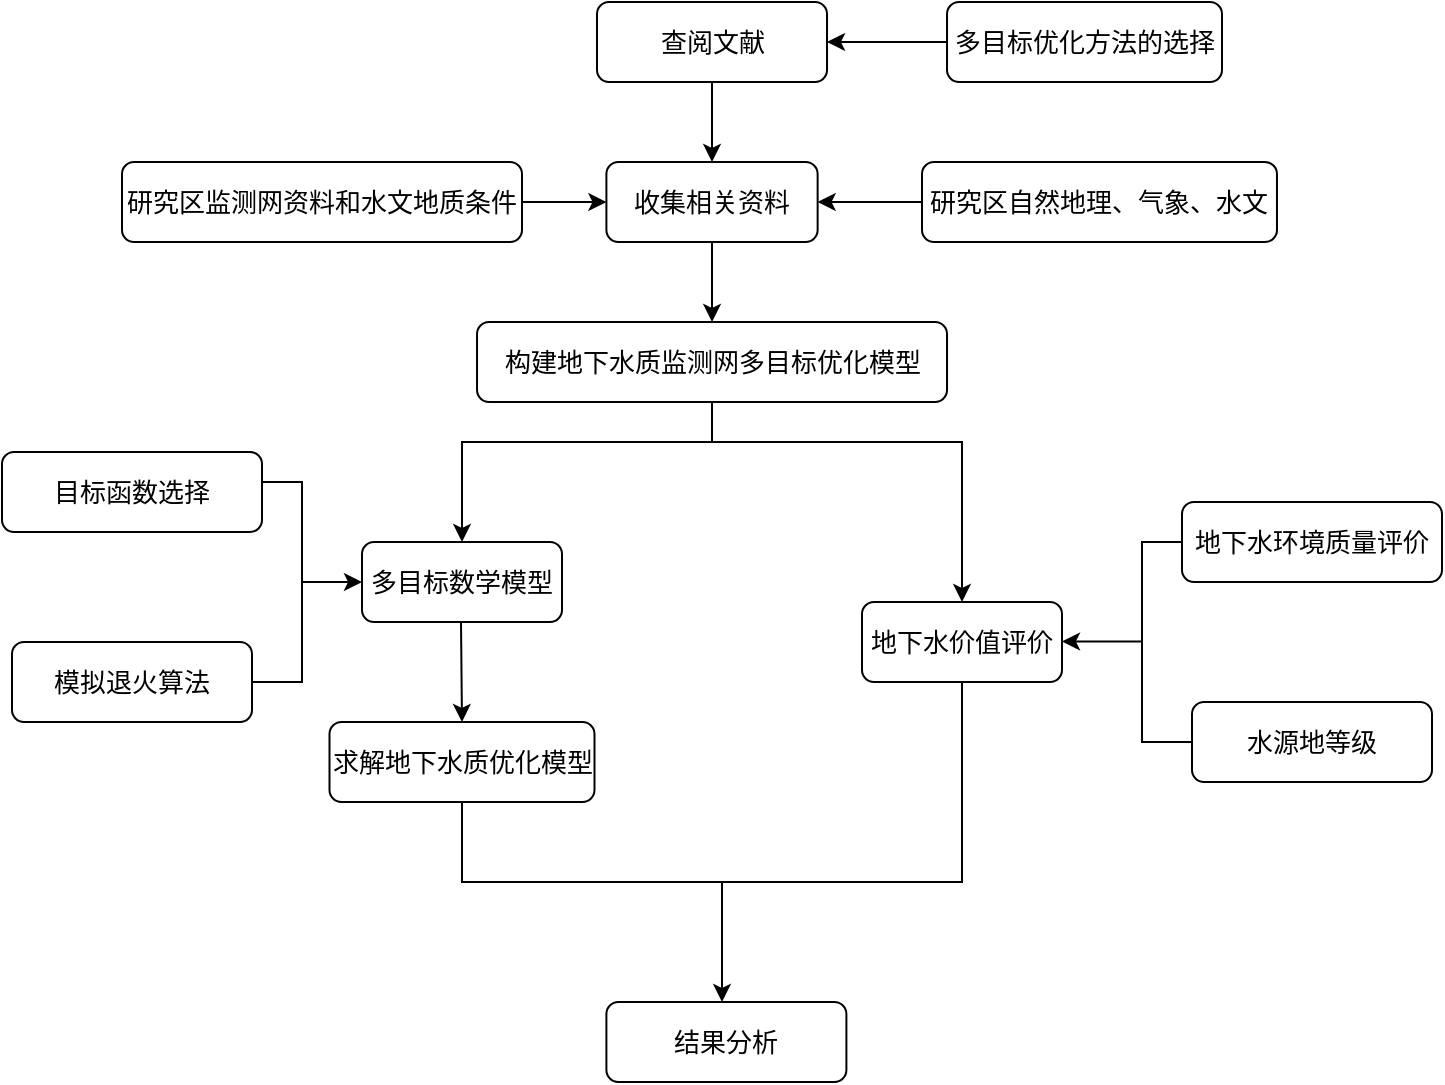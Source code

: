 <mxfile version="13.7.3" type="github">
  <diagram id="0ck0pawBH9vfXzLWm7Me" name="Page-1">
    <mxGraphModel dx="1038" dy="548" grid="1" gridSize="10" guides="1" tooltips="1" connect="1" arrows="1" fold="1" page="1" pageScale="1" pageWidth="827" pageHeight="1169" math="0" shadow="0">
      <root>
        <mxCell id="0" />
        <mxCell id="1" parent="0" />
        <mxCell id="lkLQZSP_R1pv5I7zqP7Q-5" value="" style="edgeStyle=orthogonalEdgeStyle;rounded=0;orthogonalLoop=1;jettySize=auto;html=1;fontSize=13;" parent="1" source="uHcH1gJwnD1Pg5HaktR7-1" target="uHcH1gJwnD1Pg5HaktR7-2" edge="1">
          <mxGeometry relative="1" as="geometry" />
        </mxCell>
        <mxCell id="uHcH1gJwnD1Pg5HaktR7-1" value="查阅文献" style="rounded=1;whiteSpace=wrap;html=1;strokeWidth=1;fontSize=13;" parent="1" vertex="1">
          <mxGeometry x="337.5" y="40" width="115.01" height="40" as="geometry" />
        </mxCell>
        <mxCell id="lkLQZSP_R1pv5I7zqP7Q-9" value="" style="edgeStyle=orthogonalEdgeStyle;rounded=0;orthogonalLoop=1;jettySize=auto;html=1;fontSize=13;" parent="1" source="uHcH1gJwnD1Pg5HaktR7-2" target="lkLQZSP_R1pv5I7zqP7Q-8" edge="1">
          <mxGeometry relative="1" as="geometry" />
        </mxCell>
        <mxCell id="uHcH1gJwnD1Pg5HaktR7-2" value="&lt;font style=&quot;font-size: 13px;&quot;&gt;收集相关资料&lt;/font&gt;" style="whiteSpace=wrap;html=1;rounded=1;fontSize=13;" parent="1" vertex="1">
          <mxGeometry x="342.2" y="120" width="105.62" height="40" as="geometry" />
        </mxCell>
        <mxCell id="lkLQZSP_R1pv5I7zqP7Q-4" value="" style="edgeStyle=orthogonalEdgeStyle;rounded=0;orthogonalLoop=1;jettySize=auto;html=1;fontSize=13;" parent="1" source="lkLQZSP_R1pv5I7zqP7Q-1" target="uHcH1gJwnD1Pg5HaktR7-2" edge="1">
          <mxGeometry relative="1" as="geometry" />
        </mxCell>
        <mxCell id="lkLQZSP_R1pv5I7zqP7Q-1" value="研究区自然地理、气象、水文" style="rounded=1;whiteSpace=wrap;html=1;fontSize=13;" parent="1" vertex="1">
          <mxGeometry x="500" y="120" width="177.49" height="40" as="geometry" />
        </mxCell>
        <mxCell id="lkLQZSP_R1pv5I7zqP7Q-7" value="" style="edgeStyle=orthogonalEdgeStyle;rounded=0;orthogonalLoop=1;jettySize=auto;html=1;fontSize=13;" parent="1" source="lkLQZSP_R1pv5I7zqP7Q-6" target="uHcH1gJwnD1Pg5HaktR7-2" edge="1">
          <mxGeometry relative="1" as="geometry" />
        </mxCell>
        <mxCell id="lkLQZSP_R1pv5I7zqP7Q-6" value="&lt;span style=&quot;font-size: 13px;&quot;&gt;研究区监测网资料和水文地质条件&lt;/span&gt;" style="rounded=1;whiteSpace=wrap;html=1;strokeWidth=1;fontSize=13;" parent="1" vertex="1">
          <mxGeometry x="100" y="120" width="200" height="40" as="geometry" />
        </mxCell>
        <mxCell id="lkLQZSP_R1pv5I7zqP7Q-13" value="" style="edgeStyle=orthogonalEdgeStyle;rounded=0;orthogonalLoop=1;jettySize=auto;html=1;fontSize=13;" parent="1" source="lkLQZSP_R1pv5I7zqP7Q-8" target="lkLQZSP_R1pv5I7zqP7Q-12" edge="1">
          <mxGeometry relative="1" as="geometry">
            <Array as="points">
              <mxPoint x="395" y="260" />
              <mxPoint x="520" y="260" />
            </Array>
          </mxGeometry>
        </mxCell>
        <mxCell id="lkLQZSP_R1pv5I7zqP7Q-8" value="构建地下水质监测网多目标优化模型" style="whiteSpace=wrap;html=1;rounded=1;fontSize=13;" parent="1" vertex="1">
          <mxGeometry x="277.52" y="200" width="234.99" height="40" as="geometry" />
        </mxCell>
        <mxCell id="lkLQZSP_R1pv5I7zqP7Q-11" value="" style="edgeStyle=orthogonalEdgeStyle;rounded=0;orthogonalLoop=1;jettySize=auto;html=1;fontSize=13;" parent="1" source="lkLQZSP_R1pv5I7zqP7Q-10" target="uHcH1gJwnD1Pg5HaktR7-1" edge="1">
          <mxGeometry relative="1" as="geometry" />
        </mxCell>
        <mxCell id="lkLQZSP_R1pv5I7zqP7Q-10" value="多目标优化方法的选择" style="rounded=1;whiteSpace=wrap;html=1;strokeWidth=1;fontSize=13;" parent="1" vertex="1">
          <mxGeometry x="512.51" y="40" width="137.49" height="40" as="geometry" />
        </mxCell>
        <mxCell id="lkLQZSP_R1pv5I7zqP7Q-12" value="地下水价值评价" style="whiteSpace=wrap;html=1;rounded=1;direction=south;labelBackgroundColor=none;fontSize=13;" parent="1" vertex="1">
          <mxGeometry x="470" y="340" width="100" height="40" as="geometry" />
        </mxCell>
        <mxCell id="lkLQZSP_R1pv5I7zqP7Q-14" value="" style="endArrow=classic;html=1;fontSize=13;rounded=0;entryX=0;entryY=0.5;entryDx=0;entryDy=0;" parent="1" target="lkLQZSP_R1pv5I7zqP7Q-15" edge="1">
          <mxGeometry width="50" height="50" relative="1" as="geometry">
            <mxPoint x="400" y="260" as="sourcePoint" />
            <mxPoint x="220" y="280" as="targetPoint" />
            <Array as="points">
              <mxPoint x="270" y="260" />
            </Array>
          </mxGeometry>
        </mxCell>
        <mxCell id="lkLQZSP_R1pv5I7zqP7Q-15" value="多目标数学模型" style="whiteSpace=wrap;html=1;rounded=1;direction=south;labelBackgroundColor=none;fontSize=13;" parent="1" vertex="1">
          <mxGeometry x="220" y="310" width="100" height="40" as="geometry" />
        </mxCell>
        <mxCell id="lkLQZSP_R1pv5I7zqP7Q-16" value="地下水环境质量评价" style="rounded=1;whiteSpace=wrap;html=1;labelBackgroundColor=none;strokeWidth=1;fontSize=13;" parent="1" vertex="1">
          <mxGeometry x="630" y="290" width="130" height="40" as="geometry" />
        </mxCell>
        <mxCell id="lkLQZSP_R1pv5I7zqP7Q-17" value="水源地等级" style="whiteSpace=wrap;html=1;rounded=1;direction=south;labelBackgroundColor=none;fontSize=13;" parent="1" vertex="1">
          <mxGeometry x="635" y="390" width="120" height="40" as="geometry" />
        </mxCell>
        <mxCell id="lkLQZSP_R1pv5I7zqP7Q-19" value="" style="endArrow=none;html=1;fontSize=13;entryX=0;entryY=0.5;entryDx=0;entryDy=0;rounded=0;exitX=0.5;exitY=1;exitDx=0;exitDy=0;" parent="1" source="lkLQZSP_R1pv5I7zqP7Q-17" target="lkLQZSP_R1pv5I7zqP7Q-16" edge="1">
          <mxGeometry width="50" height="50" relative="1" as="geometry">
            <mxPoint x="630" y="400" as="sourcePoint" />
            <mxPoint x="610" y="300" as="targetPoint" />
            <Array as="points">
              <mxPoint x="610" y="410" />
              <mxPoint x="610" y="310" />
            </Array>
          </mxGeometry>
        </mxCell>
        <mxCell id="lkLQZSP_R1pv5I7zqP7Q-24" value="" style="endArrow=classic;html=1;fontSize=13;" parent="1" edge="1">
          <mxGeometry width="50" height="50" relative="1" as="geometry">
            <mxPoint x="610" y="359.71" as="sourcePoint" />
            <mxPoint x="570" y="359.71" as="targetPoint" />
          </mxGeometry>
        </mxCell>
        <mxCell id="lkLQZSP_R1pv5I7zqP7Q-25" value="目标函数选择" style="rounded=1;whiteSpace=wrap;html=1;labelBackgroundColor=none;strokeWidth=1;fontSize=13;" parent="1" vertex="1">
          <mxGeometry x="40" y="265" width="130" height="40" as="geometry" />
        </mxCell>
        <mxCell id="lkLQZSP_R1pv5I7zqP7Q-26" value="模拟退火算法" style="whiteSpace=wrap;html=1;rounded=1;direction=south;labelBackgroundColor=none;fontSize=13;" parent="1" vertex="1">
          <mxGeometry x="45" y="360" width="120" height="40" as="geometry" />
        </mxCell>
        <mxCell id="lkLQZSP_R1pv5I7zqP7Q-27" value="" style="endArrow=none;html=1;fontSize=13;rounded=0;exitX=0.5;exitY=0;exitDx=0;exitDy=0;" parent="1" source="lkLQZSP_R1pv5I7zqP7Q-26" edge="1">
          <mxGeometry width="50" height="50" relative="1" as="geometry">
            <mxPoint x="170" y="340" as="sourcePoint" />
            <mxPoint x="170" y="280" as="targetPoint" />
            <Array as="points">
              <mxPoint x="190" y="380" />
              <mxPoint x="190" y="280" />
            </Array>
          </mxGeometry>
        </mxCell>
        <mxCell id="lkLQZSP_R1pv5I7zqP7Q-29" value="" style="endArrow=classic;html=1;fontSize=13;" parent="1" edge="1">
          <mxGeometry width="50" height="50" relative="1" as="geometry">
            <mxPoint x="190" y="330" as="sourcePoint" />
            <mxPoint x="220" y="330" as="targetPoint" />
          </mxGeometry>
        </mxCell>
        <mxCell id="lkLQZSP_R1pv5I7zqP7Q-31" value="" style="endArrow=classic;html=1;fontSize=13;" parent="1" edge="1">
          <mxGeometry width="50" height="50" relative="1" as="geometry">
            <mxPoint x="269.5" y="350" as="sourcePoint" />
            <mxPoint x="269.99" y="400" as="targetPoint" />
          </mxGeometry>
        </mxCell>
        <mxCell id="lkLQZSP_R1pv5I7zqP7Q-32" value="求解地下水质优化模型" style="rounded=1;whiteSpace=wrap;html=1;labelBackgroundColor=none;strokeWidth=1;fontSize=13;" parent="1" vertex="1">
          <mxGeometry x="203.75" y="400" width="132.5" height="40" as="geometry" />
        </mxCell>
        <mxCell id="lkLQZSP_R1pv5I7zqP7Q-33" value="结果分析" style="whiteSpace=wrap;html=1;rounded=1;fontSize=13;strokeWidth=1;" parent="1" vertex="1">
          <mxGeometry x="342.2" y="540" width="120" height="40" as="geometry" />
        </mxCell>
        <mxCell id="lkLQZSP_R1pv5I7zqP7Q-38" value="" style="endArrow=classic;html=1;fontSize=13;exitX=0.5;exitY=1;exitDx=0;exitDy=0;rounded=0;" parent="1" source="lkLQZSP_R1pv5I7zqP7Q-32" edge="1">
          <mxGeometry width="50" height="50" relative="1" as="geometry">
            <mxPoint x="290" y="470" as="sourcePoint" />
            <mxPoint x="400" y="540" as="targetPoint" />
            <Array as="points">
              <mxPoint x="270" y="480" />
              <mxPoint x="400" y="480" />
            </Array>
          </mxGeometry>
        </mxCell>
        <mxCell id="lkLQZSP_R1pv5I7zqP7Q-41" value="" style="endArrow=none;html=1;fontSize=13;entryX=1;entryY=0.5;entryDx=0;entryDy=0;rounded=0;" parent="1" target="lkLQZSP_R1pv5I7zqP7Q-12" edge="1">
          <mxGeometry width="50" height="50" relative="1" as="geometry">
            <mxPoint x="400" y="480" as="sourcePoint" />
            <mxPoint x="530" y="420" as="targetPoint" />
            <Array as="points">
              <mxPoint x="520" y="480" />
            </Array>
          </mxGeometry>
        </mxCell>
      </root>
    </mxGraphModel>
  </diagram>
</mxfile>
